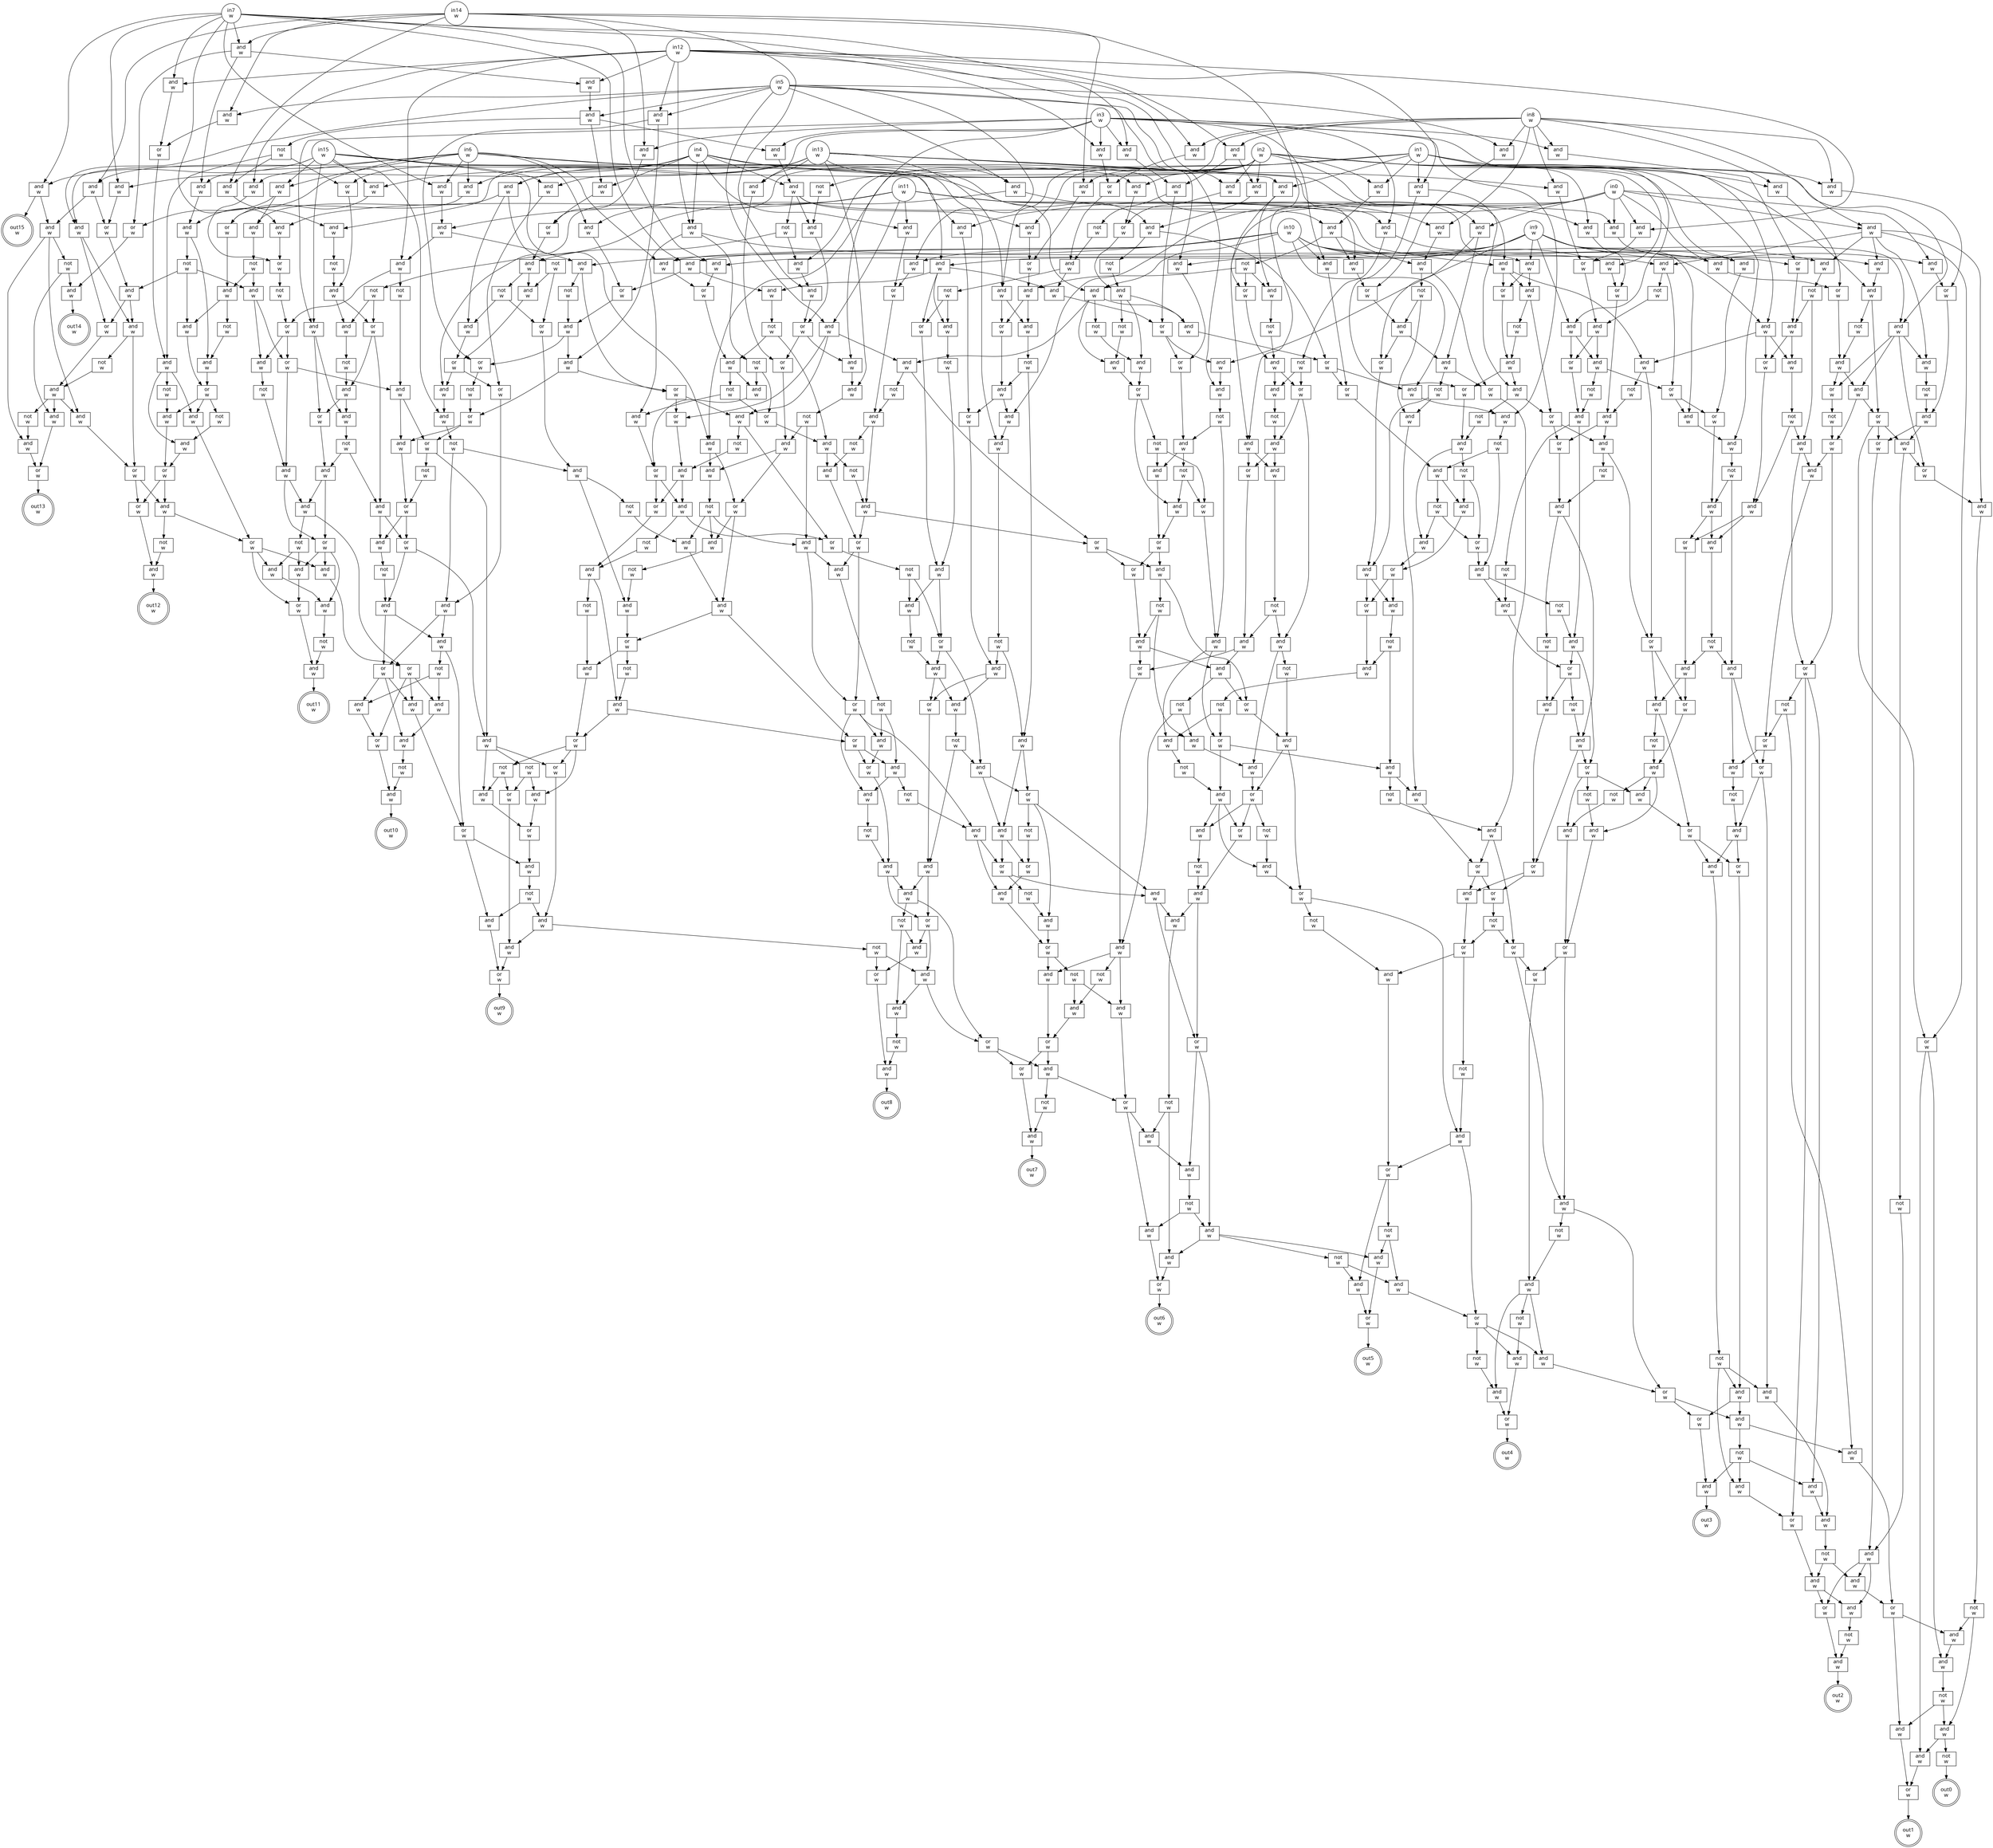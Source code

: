 digraph circuit{
	node [style = filled, fillcolor = white,shape=rect, fontname=geneva]
	g0 [label="in0\nw",shape=circle,fillcolor=white]
	g1 [label="in1\nw",shape=circle,fillcolor=white]
	g2 [label="in2\nw",shape=circle,fillcolor=white]
	g3 [label="in3\nw",shape=circle,fillcolor=white]
	g4 [label="in4\nw",shape=circle,fillcolor=white]
	g5 [label="in5\nw",shape=circle,fillcolor=white]
	g6 [label="in6\nw",shape=circle,fillcolor=white]
	g7 [label="in7\nw",shape=circle,fillcolor=white]
	g8 [label="in8\nw",shape=circle,fillcolor=white]
	g9 [label="in9\nw",shape=circle,fillcolor=white]
	g10 [label="in10\nw",shape=circle,fillcolor=white]
	g11 [label="in11\nw",shape=circle,fillcolor=white]
	g12 [label="in12\nw",shape=circle,fillcolor=white]
	g13 [label="in13\nw",shape=circle,fillcolor=white]
	g14 [label="in14\nw",shape=circle,fillcolor=white]
	g15 [label="in15\nw",shape=circle,fillcolor=white]
	g16 [label="and\nw",fillcolor=white]
	g17 [label="and\nw",fillcolor=white]
	g18 [label="and\nw",fillcolor=white]
	g19 [label="and\nw",fillcolor=white]
	g20 [label="and\nw",fillcolor=white]
	g21 [label="and\nw",fillcolor=white]
	g22 [label="and\nw",fillcolor=white]
	g23 [label="and\nw",fillcolor=white]
	g24 [label="and\nw",fillcolor=white]
	g25 [label="and\nw",fillcolor=white]
	g26 [label="and\nw",fillcolor=white]
	g27 [label="and\nw",fillcolor=white]
	g28 [label="or\nw",fillcolor=white]
	g29 [label="and\nw",fillcolor=white]
	g30 [label="and\nw",fillcolor=white]
	g31 [label="not\nw",fillcolor=white]
	g32 [label="and\nw",fillcolor=white]
	g33 [label="or\nw",fillcolor=white]
	g34 [label="and\nw",fillcolor=white]
	g35 [label="not\nw",fillcolor=white]
	g36 [label="and\nw",fillcolor=white]
	g37 [label="and\nw",fillcolor=white]
	g38 [label="and\nw",fillcolor=white]
	g39 [label="or\nw",fillcolor=white]
	g40 [label="not\nw",fillcolor=white]
	g41 [label="and\nw",fillcolor=white]
	g42 [label="and\nw",fillcolor=white]
	g43 [label="and\nw",fillcolor=white]
	g44 [label="or\nw",fillcolor=white]
	g45 [label="not\nw",fillcolor=white]
	g46 [label="and\nw",fillcolor=white]
	g47 [label="not\nw",fillcolor=white]
	g48 [label="and\nw",fillcolor=white]
	g49 [label="or\nw",fillcolor=white]
	g50 [label="and\nw",fillcolor=white]
	g51 [label="and\nw",fillcolor=white]
	g52 [label="or\nw",fillcolor=white]
	g53 [label="and\nw",fillcolor=white]
	g54 [label="and\nw",fillcolor=white]
	g55 [label="not\nw",fillcolor=white]
	g56 [label="and\nw",fillcolor=white]
	g57 [label="not\nw",fillcolor=white]
	g58 [label="and\nw",fillcolor=white]
	g59 [label="and\nw",fillcolor=white]
	g60 [label="and\nw",fillcolor=white]
	g61 [label="not\nw",fillcolor=white]
	g62 [label="or\nw",fillcolor=white]
	g63 [label="and\nw",fillcolor=white]
	g64 [label="and\nw",fillcolor=white]
	g65 [label="and\nw",fillcolor=white]
	g66 [label="or\nw",fillcolor=white]
	g67 [label="not\nw",fillcolor=white]
	g68 [label="and\nw",fillcolor=white]
	g69 [label="or\nw",fillcolor=white]
	g70 [label="and\nw",fillcolor=white]
	g71 [label="or\nw",fillcolor=white]
	g72 [label="and\nw",fillcolor=white]
	g73 [label="not\nw",fillcolor=white]
	g74 [label="and\nw",fillcolor=white]
	g75 [label="not\nw",fillcolor=white]
	g76 [label="and\nw",fillcolor=white]
	g77 [label="and\nw",fillcolor=white]
	g78 [label="and\nw",fillcolor=white]
	g79 [label="not\nw",fillcolor=white]
	g80 [label="and\nw",fillcolor=white]
	g81 [label="and\nw",fillcolor=white]
	g82 [label="or\nw",fillcolor=white]
	g83 [label="or\nw",fillcolor=white]
	g84 [label="not\nw",fillcolor=white]
	g85 [label="or\nw",fillcolor=white]
	g86 [label="and\nw",fillcolor=white]
	g87 [label="or\nw",fillcolor=white]
	g88 [label="and\nw",fillcolor=white]
	g89 [label="not\nw",fillcolor=white]
	g90 [label="and\nw",fillcolor=white]
	g91 [label="and\nw",fillcolor=white]
	g92 [label="and\nw",fillcolor=white]
	g93 [label="and\nw",fillcolor=white]
	g94 [label="and\nw",fillcolor=white]
	g95 [label="or\nw",fillcolor=white]
	g96 [label="and\nw",fillcolor=white]
	g97 [label="and\nw",fillcolor=white]
	g98 [label="not\nw",fillcolor=white]
	g99 [label="and\nw",fillcolor=white]
	g100 [label="and\nw",fillcolor=white]
	g101 [label="not\nw",fillcolor=white]
	g102 [label="and\nw",fillcolor=white]
	g103 [label="or\nw",fillcolor=white]
	g104 [label="and\nw",fillcolor=white]
	g105 [label="and\nw",fillcolor=white]
	g106 [label="not\nw",fillcolor=white]
	g107 [label="and\nw",fillcolor=white]
	g108 [label="or\nw",fillcolor=white]
	g109 [label="or\nw",fillcolor=white]
	g110 [label="and\nw",fillcolor=white]
	g111 [label="or\nw",fillcolor=white]
	g112 [label="not\nw",fillcolor=white]
	g113 [label="and\nw",fillcolor=white]
	g114 [label="and\nw",fillcolor=white]
	g115 [label="or\nw",fillcolor=white]
	g116 [label="and\nw",fillcolor=white]
	g117 [label="or\nw",fillcolor=white]
	g118 [label="not\nw",fillcolor=white]
	g119 [label="and\nw",fillcolor=white]
	g120 [label="or\nw",fillcolor=white]
	g121 [label="and\nw",fillcolor=white]
	g122 [label="not\nw",fillcolor=white]
	g123 [label="and\nw",fillcolor=white]
	g124 [label="not\nw",fillcolor=white]
	g125 [label="and\nw",fillcolor=white]
	g126 [label="not\nw",fillcolor=white]
	g127 [label="or\nw",fillcolor=white]
	g128 [label="and\nw",fillcolor=white]
	g129 [label="or\nw",fillcolor=white]
	g130 [label="and\nw",fillcolor=white]
	g131 [label="not\nw",fillcolor=white]
	g132 [label="and\nw",fillcolor=white]
	g133 [label="and\nw",fillcolor=white]
	g134 [label="and\nw",fillcolor=white]
	g135 [label="and\nw",fillcolor=white]
	g136 [label="not\nw",fillcolor=white]
	g137 [label="and\nw",fillcolor=white]
	g138 [label="or\nw",fillcolor=white]
	g139 [label="and\nw",fillcolor=white]
	g140 [label="or\nw",fillcolor=white]
	g141 [label="not\nw",fillcolor=white]
	g142 [label="not\nw",fillcolor=white]
	g143 [label="or\nw",fillcolor=white]
	g144 [label="and\nw",fillcolor=white]
	g145 [label="not\nw",fillcolor=white]
	g146 [label="or\nw",fillcolor=white]
	g147 [label="and\nw",fillcolor=white]
	g148 [label="not\nw",fillcolor=white]
	g149 [label="and\nw",fillcolor=white]
	g150 [label="or\nw",fillcolor=white]
	g151 [label="and\nw",fillcolor=white]
	g152 [label="and\nw",fillcolor=white]
	g153 [label="not\nw",fillcolor=white]
	g154 [label="and\nw",fillcolor=white]
	g155 [label="and\nw",fillcolor=white]
	g156 [label="or\nw",fillcolor=white]
	g157 [label="not\nw",fillcolor=white]
	g158 [label="and\nw",fillcolor=white]
	g159 [label="or\nw",fillcolor=white]
	g160 [label="not\nw",fillcolor=white]
	g161 [label="and\nw",fillcolor=white]
	g162 [label="and\nw",fillcolor=white]
	g163 [label="and\nw",fillcolor=white]
	g164 [label="or\nw",fillcolor=white]
	g165 [label="and\nw",fillcolor=white]
	g166 [label="not\nw",fillcolor=white]
	g167 [label="and\nw",fillcolor=white]
	g168 [label="or\nw",fillcolor=white]
	g169 [label="and\nw",fillcolor=white]
	g170 [label="and\nw",fillcolor=white]
	g171 [label="or\nw",fillcolor=white]
	g172 [label="not\nw",fillcolor=white]
	g173 [label="and\nw",fillcolor=white]
	g174 [label="or\nw",fillcolor=white]
	g175 [label="and\nw",fillcolor=white]
	g176 [label="and\nw",fillcolor=white]
	g177 [label="not\nw",fillcolor=white]
	g178 [label="and\nw",fillcolor=white]
	g179 [label="and\nw",fillcolor=white]
	g180 [label="or\nw",fillcolor=white]
	g181 [label="and\nw",fillcolor=white]
	g182 [label="not\nw",fillcolor=white]
	g183 [label="and\nw",fillcolor=white]
	g184 [label="not\nw",fillcolor=white]
	g185 [label="and\nw",fillcolor=white]
	g186 [label="and\nw",fillcolor=white]
	g187 [label="or\nw",fillcolor=white]
	g188 [label="and\nw",fillcolor=white]
	g189 [label="and\nw",fillcolor=white]
	g190 [label="not\nw",fillcolor=white]
	g191 [label="and\nw",fillcolor=white]
	g192 [label="and\nw",fillcolor=white]
	g193 [label="not\nw",fillcolor=white]
	g194 [label="and\nw",fillcolor=white]
	g195 [label="or\nw",fillcolor=white]
	g196 [label="or\nw",fillcolor=white]
	g197 [label="and\nw",fillcolor=white]
	g198 [label="and\nw",fillcolor=white]
	g199 [label="or\nw",fillcolor=white]
	g200 [label="and\nw",fillcolor=white]
	g201 [label="and\nw",fillcolor=white]
	g202 [label="not\nw",fillcolor=white]
	g203 [label="and\nw",fillcolor=white]
	g204 [label="and\nw",fillcolor=white]
	g205 [label="or\nw",fillcolor=white]
	g206 [label="and\nw",fillcolor=white]
	g207 [label="and\nw",fillcolor=white]
	g208 [label="not\nw",fillcolor=white]
	g209 [label="or\nw",fillcolor=white]
	g210 [label="and\nw",fillcolor=white]
	g211 [label="not\nw",fillcolor=white]
	g212 [label="not\nw",fillcolor=white]
	g213 [label="or\nw",fillcolor=white]
	g214 [label="and\nw",fillcolor=white]
	g215 [label="not\nw",fillcolor=white]
	g216 [label="and\nw",fillcolor=white]
	g217 [label="or\nw",fillcolor=white]
	g218 [label="and\nw",fillcolor=white]
	g219 [label="not\nw",fillcolor=white]
	g220 [label="and\nw",fillcolor=white]
	g221 [label="and\nw",fillcolor=white]
	g222 [label="not\nw",fillcolor=white]
	g223 [label="and\nw",fillcolor=white]
	g224 [label="and\nw",fillcolor=white]
	g225 [label="and\nw",fillcolor=white]
	g226 [label="and\nw",fillcolor=white]
	g227 [label="and\nw",fillcolor=white]
	g228 [label="not\nw",fillcolor=white]
	g229 [label="and\nw",fillcolor=white]
	g230 [label="not\nw",fillcolor=white]
	g231 [label="and\nw",fillcolor=white]
	g232 [label="or\nw",fillcolor=white]
	g233 [label="and\nw",fillcolor=white]
	g234 [label="or\nw",fillcolor=white]
	g235 [label="and\nw",fillcolor=white]
	g236 [label="and\nw",fillcolor=white]
	g237 [label="or\nw",fillcolor=white]
	g238 [label="not\nw",fillcolor=white]
	g239 [label="and\nw",fillcolor=white]
	g240 [label="or\nw",fillcolor=white]
	g241 [label="and\nw",fillcolor=white]
	g242 [label="and\nw",fillcolor=white]
	g243 [label="not\nw",fillcolor=white]
	g244 [label="and\nw",fillcolor=white]
	g245 [label="and\nw",fillcolor=white]
	g246 [label="and\nw",fillcolor=white]
	g247 [label="and\nw",fillcolor=white]
	g248 [label="and\nw",fillcolor=white]
	g249 [label="and\nw",fillcolor=white]
	g250 [label="or\nw",fillcolor=white]
	g251 [label="and\nw",fillcolor=white]
	g252 [label="and\nw",fillcolor=white]
	g253 [label="not\nw",fillcolor=white]
	g254 [label="and\nw",fillcolor=white]
	g255 [label="and\nw",fillcolor=white]
	g256 [label="and\nw",fillcolor=white]
	g257 [label="or\nw",fillcolor=white]
	g258 [label="and\nw",fillcolor=white]
	g259 [label="and\nw",fillcolor=white]
	g260 [label="not\nw",fillcolor=white]
	g261 [label="or\nw",fillcolor=white]
	g262 [label="and\nw",fillcolor=white]
	g263 [label="not\nw",fillcolor=white]
	g264 [label="not\nw",fillcolor=white]
	g265 [label="and\nw",fillcolor=white]
	g266 [label="or\nw",fillcolor=white]
	g267 [label="and\nw",fillcolor=white]
	g268 [label="not\nw",fillcolor=white]
	g269 [label="and\nw",fillcolor=white]
	g270 [label="or\nw",fillcolor=white]
	g271 [label="or\nw",fillcolor=white]
	g272 [label="and\nw",fillcolor=white]
	g273 [label="not\nw",fillcolor=white]
	g274 [label="and\nw",fillcolor=white]
	g275 [label="or\nw",fillcolor=white]
	g276 [label="and\nw",fillcolor=white]
	g277 [label="and\nw",fillcolor=white]
	g278 [label="and\nw",fillcolor=white]
	g279 [label="not\nw",fillcolor=white]
	g280 [label="or\nw",fillcolor=white]
	g281 [label="and\nw",fillcolor=white]
	g282 [label="and\nw",fillcolor=white]
	g283 [label="and\nw",fillcolor=white]
	g284 [label="and\nw",fillcolor=white]
	g285 [label="not\nw",fillcolor=white]
	g286 [label="and\nw",fillcolor=white]
	g287 [label="or\nw",fillcolor=white]
	g288 [label="and\nw",fillcolor=white]
	g289 [label="and\nw",fillcolor=white]
	g290 [label="not\nw",fillcolor=white]
	g291 [label="or\nw",fillcolor=white]
	g292 [label="and\nw",fillcolor=white]
	g293 [label="and\nw",fillcolor=white]
	g294 [label="and\nw",fillcolor=white]
	g295 [label="not\nw",fillcolor=white]
	g296 [label="and\nw",fillcolor=white]
	g297 [label="and\nw",fillcolor=white]
	g298 [label="or\nw",fillcolor=white]
	g299 [label="and\nw",fillcolor=white]
	g300 [label="not\nw",fillcolor=white]
	g301 [label="and\nw",fillcolor=white]
	g302 [label="or\nw",fillcolor=white]
	g303 [label="and\nw",fillcolor=white]
	g304 [label="and\nw",fillcolor=white]
	g305 [label="not\nw",fillcolor=white]
	g306 [label="and\nw",fillcolor=white]
	g307 [label="or\nw",fillcolor=white]
	g308 [label="and\nw",fillcolor=white]
	g309 [label="not\nw",fillcolor=white]
	g310 [label="and\nw",fillcolor=white]
	g311 [label="or\nw",fillcolor=white]
	g312 [label="and\nw",fillcolor=white]
	g313 [label="or\nw",fillcolor=white]
	g314 [label="not\nw",fillcolor=white]
	g315 [label="and\nw",fillcolor=white]
	g316 [label="or\nw",fillcolor=white]
	g317 [label="and\nw",fillcolor=white]
	g318 [label="not\nw",fillcolor=white]
	g319 [label="and\nw",fillcolor=white]
	g320 [label="not\nw",fillcolor=white]
	g321 [label="and\nw",fillcolor=white]
	g322 [label="or\nw",fillcolor=white]
	g323 [label="and\nw",fillcolor=white]
	g324 [label="or\nw",fillcolor=white]
	g325 [label="or\nw",fillcolor=white]
	g326 [label="and\nw",fillcolor=white]
	g327 [label="and\nw",fillcolor=white]
	g328 [label="not\nw",fillcolor=white]
	g329 [label="not\nw",fillcolor=white]
	g330 [label="and\nw",fillcolor=white]
	g331 [label="or\nw",fillcolor=white]
	g332 [label="and\nw",fillcolor=white]
	g333 [label="and\nw",fillcolor=white]
	g334 [label="or\nw",fillcolor=white]
	g335 [label="and\nw",fillcolor=white]
	g336 [label="and\nw",fillcolor=white]
	g337 [label="and\nw",fillcolor=white]
	g338 [label="or\nw",fillcolor=white]
	g339 [label="and\nw",fillcolor=white]
	g340 [label="not\nw",fillcolor=white]
	g341 [label="and\nw",fillcolor=white]
	g342 [label="not\nw",fillcolor=white]
	g343 [label="and\nw",fillcolor=white]
	g344 [label="and\nw",fillcolor=white]
	g345 [label="not\nw",fillcolor=white]
	g346 [label="or\nw",fillcolor=white]
	g347 [label="and\nw",fillcolor=white]
	g348 [label="and\nw",fillcolor=white]
	g349 [label="or\nw",fillcolor=white]
	g350 [label="and\nw",fillcolor=white]
	g351 [label="not\nw",fillcolor=white]
	g352 [label="and\nw",fillcolor=white]
	g353 [label="or\nw",fillcolor=white]
	g354 [label="and\nw",fillcolor=white]
	g355 [label="not\nw",fillcolor=white]
	g356 [label="and\nw",fillcolor=white]
	g357 [label="and\nw",fillcolor=white]
	g358 [label="and\nw",fillcolor=white]
	g359 [label="or\nw",fillcolor=white]
	g360 [label="not\nw",fillcolor=white]
	g361 [label="or\nw",fillcolor=white]
	g362 [label="and\nw",fillcolor=white]
	g363 [label="and\nw",fillcolor=white]
	g364 [label="not\nw",fillcolor=white]
	g365 [label="and\nw",fillcolor=white]
	g366 [label="or\nw",fillcolor=white]
	g367 [label="or\nw",fillcolor=white]
	g368 [label="and\nw",fillcolor=white]
	g369 [label="not\nw",fillcolor=white]
	g370 [label="and\nw",fillcolor=white]
	g371 [label="or\nw",fillcolor=white]
	g372 [label="and\nw",fillcolor=white]
	g373 [label="and\nw",fillcolor=white]
	g374 [label="not\nw",fillcolor=white]
	g375 [label="and\nw",fillcolor=white]
	g376 [label="and\nw",fillcolor=white]
	g377 [label="or\nw",fillcolor=white]
	g378 [label="not\nw",fillcolor=white]
	g379 [label="or\nw",fillcolor=white]
	g380 [label="and\nw",fillcolor=white]
	g381 [label="not\nw",fillcolor=white]
	g382 [label="and\nw",fillcolor=white]
	g383 [label="and\nw",fillcolor=white]
	g384 [label="and\nw",fillcolor=white]
	g385 [label="and\nw",fillcolor=white]
	g386 [label="not\nw",fillcolor=white]
	g387 [label="and\nw",fillcolor=white]
	g388 [label="and\nw",fillcolor=white]
	g389 [label="or\nw",fillcolor=white]
	g390 [label="and\nw",fillcolor=white]
	g391 [label="and\nw",fillcolor=white]
	g392 [label="not\nw",fillcolor=white]
	g393 [label="and\nw",fillcolor=white]
	g394 [label="or\nw",fillcolor=white]
	g395 [label="not\nw",fillcolor=white]
	g396 [label="and\nw",fillcolor=white]
	g397 [label="or\nw",fillcolor=white]
	g398 [label="and\nw",fillcolor=white]
	g399 [label="or\nw",fillcolor=white]
	g400 [label="and\nw",fillcolor=white]
	g401 [label="not\nw",fillcolor=white]
	g402 [label="and\nw",fillcolor=white]
	g403 [label="or\nw",fillcolor=white]
	g404 [label="not\nw",fillcolor=white]
	g405 [label="or\nw",fillcolor=white]
	g406 [label="and\nw",fillcolor=white]
	g407 [label="and\nw",fillcolor=white]
	g408 [label="not\nw",fillcolor=white]
	g409 [label="or\nw",fillcolor=white]
	g410 [label="and\nw",fillcolor=white]
	g411 [label="and\nw",fillcolor=white]
	g412 [label="not\nw",fillcolor=white]
	g413 [label="or\nw",fillcolor=white]
	g414 [label="and\nw",fillcolor=white]
	g415 [label="or\nw",fillcolor=white]
	g416 [label="and\nw",fillcolor=white]
	g417 [label="and\nw",fillcolor=white]
	g418 [label="and\nw",fillcolor=white]
	g419 [label="not\nw",fillcolor=white]
	g420 [label="and\nw",fillcolor=white]
	g421 [label="not\nw",fillcolor=white]
	g422 [label="or\nw",fillcolor=white]
	g423 [label="and\nw",fillcolor=white]
	g424 [label="and\nw",fillcolor=white]
	g425 [label="or\nw",fillcolor=white]
	g426 [label="and\nw",fillcolor=white]
	g427 [label="not\nw",fillcolor=white]
	g428 [label="and\nw",fillcolor=white]
	g429 [label="and\nw",fillcolor=white]
	g430 [label="or\nw",fillcolor=white]
	g431 [label="not\nw",fillcolor=white]
	g432 [label="or\nw",fillcolor=white]
	g433 [label="and\nw",fillcolor=white]
	g434 [label="and\nw",fillcolor=white]
	g435 [label="and\nw",fillcolor=white]
	g436 [label="not\nw",fillcolor=white]
	g437 [label="and\nw",fillcolor=white]
	g438 [label="or\nw",fillcolor=white]
	g439 [label="and\nw",fillcolor=white]
	g440 [label="or\nw",fillcolor=white]
	g441 [label="not\nw",fillcolor=white]
	g442 [label="or\nw",fillcolor=white]
	g443 [label="and\nw",fillcolor=white]
	g444 [label="and\nw",fillcolor=white]
	g445 [label="and\nw",fillcolor=white]
	g446 [label="or\nw",fillcolor=white]
	g447 [label="not\nw",fillcolor=white]
	g448 [label="and\nw",fillcolor=white]
	g449 [label="or\nw",fillcolor=white]
	g450 [label="and\nw",fillcolor=white]
	g451 [label="and\nw",fillcolor=white]
	g452 [label="not\nw",fillcolor=white]
	g453 [label="or\nw",fillcolor=white]
	g454 [label="and\nw",fillcolor=white]
	g455 [label="not\nw",fillcolor=white]
	g456 [label="or\nw",fillcolor=white]
	g457 [label="and\nw",fillcolor=white]
	g458 [label="and\nw",fillcolor=white]
	g459 [label="not\nw",fillcolor=white]
	g460 [label="and\nw",fillcolor=white]
	g461 [label="or\nw",fillcolor=white]
	g462 [label="and\nw",fillcolor=white]
	g463 [label="not\nw",fillcolor=white]
	g464 [label="and\nw",fillcolor=white]
	g465 [label="or\nw",fillcolor=white]
	g466 [label="and\nw",fillcolor=white]
	g467 [label="not\nw",fillcolor=white]
	g468 [label="and\nw",fillcolor=white]
	g469 [label="and\nw",fillcolor=white]
	g470 [label="not\nw",fillcolor=white]
	g471 [label="and\nw",fillcolor=white]
	g472 [label="or\nw",fillcolor=white]
	g473 [label="and\nw",fillcolor=white]
	g474 [label="not\nw",fillcolor=white]
	g475 [label="and\nw",fillcolor=white]
	g476 [label="and\nw",fillcolor=white]
	g477 [label="and\nw",fillcolor=white]
	g478 [label="or\nw",fillcolor=white]
	g479 [label="not\nw",fillcolor=white]
	g480 [label="and\nw",fillcolor=white]
	g481 [label="or\nw",fillcolor=white]
	g482 [label="not\nw",fillcolor=white]
	g483 [label="and\nw",fillcolor=white]
	g484 [label="or\nw",fillcolor=white]
	g485 [label="and\nw",fillcolor=white]
	g486 [label="and\nw",fillcolor=white]
	g487 [label="not\nw",fillcolor=white]
	g488 [label="and\nw",fillcolor=white]
	g489 [label="and\nw",fillcolor=white]
	g490 [label="or\nw",fillcolor=white]
	g491 [label="and\nw",fillcolor=white]
	g492 [label="and\nw",fillcolor=white]
	g493 [label="not\nw",fillcolor=white]
	g494 [label="or\nw",fillcolor=white]
	g495 [label="and\nw",fillcolor=white]
	g496 [label="not\nw",fillcolor=white]
	g497 [label="or\nw",fillcolor=white]
	g498 [label="and\nw",fillcolor=white]
	g499 [label="and\nw",fillcolor=white]
	g500 [label="not\nw",fillcolor=white]
	g501 [label="and\nw",fillcolor=white]
	g502 [label="or\nw",fillcolor=white]
	g503 [label="and\nw",fillcolor=white]
	g504 [label="not\nw",fillcolor=white]
	g505 [label="and\nw",fillcolor=white]
	g506 [label="or\nw",fillcolor=white]
	g507 [label="or\nw",fillcolor=white]
	g508 [label="not\nw",fillcolor=white]
	g509 [label="or\nw",fillcolor=white]
	g510 [label="and\nw",fillcolor=white]
	g511 [label="or\nw",fillcolor=white]
	g512 [label="and\nw",fillcolor=white]
	g513 [label="not\nw",fillcolor=white]
	g514 [label="and\nw",fillcolor=white]
	g515 [label="or\nw",fillcolor=white]
	g516 [label="and\nw",fillcolor=white]
	g517 [label="not\nw",fillcolor=white]
	g518 [label="and\nw",fillcolor=white]
	g519 [label="or\nw",fillcolor=white]
	g520 [label="and\nw",fillcolor=white]
	g521 [label="or\nw",fillcolor=white]
	g522 [label="not\nw",fillcolor=white]
	g523 [label="or\nw",fillcolor=white]
	g524 [label="not\nw",fillcolor=white]
	g525 [label="and\nw",fillcolor=white]
	g526 [label="not\nw",fillcolor=white]
	g527 [label="and\nw",fillcolor=white]
	g528 [label="and\nw",fillcolor=white]
	g529 [label="not\nw",fillcolor=white]
	g530 [label="and\nw",fillcolor=white]
	g531 [label="not\nw",fillcolor=white]
	g532 [label="and\nw",fillcolor=white]
	g533 [label="or\nw",fillcolor=white]
	g534 [label="and\nw",fillcolor=white]
	g535 [label="and\nw",fillcolor=white]
	g536 [label="not\nw",fillcolor=white]
	g537 [label="and\nw",fillcolor=white]
	g538 [label="or\nw",fillcolor=white]
	g539 [label="and\nw",fillcolor=white]
	g540 [label="and\nw",fillcolor=white]
	g541 [label="not\nw",fillcolor=white]
	g542 [label="and\nw",fillcolor=white]
	g543 [label="or\nw",fillcolor=white]
	g544 [label="and\nw",fillcolor=white]
	g545 [label="and\nw",fillcolor=white]
	g546 [label="not\nw",fillcolor=white]
	g547 [label="or\nw",fillcolor=white]
	g548 [label="and\nw",fillcolor=white]
	g549 [label="and\nw",fillcolor=white]
	g550 [label="and\nw",fillcolor=white]
	g551 [label="or\nw",fillcolor=white]
	g552 [label="not\nw",fillcolor=white]
	g553 [label="and\nw",fillcolor=white]
	g554 [label="or\nw",fillcolor=white]
	g555 [label="or\nw",fillcolor=white]
	g556 [label="and\nw",fillcolor=white]
	g557 [label="not\nw",fillcolor=white]
	g558 [label="and\nw",fillcolor=white]
	g559 [label="and\nw",fillcolor=white]
	g560 [label="and\nw",fillcolor=white]
	g561 [label="or\nw",fillcolor=white]
	g562 [label="not\nw",fillcolor=white]
	g563 [label="and\nw",fillcolor=white]
	g564 [label="or\nw",fillcolor=white]
	g565 [label="and\nw",fillcolor=white]
	g566 [label="or\nw",fillcolor=white]
	g567 [label="and\nw",fillcolor=white]
	g568 [label="or\nw",fillcolor=white]
	g569 [label="not\nw",fillcolor=white]
	g570 [label="and\nw",fillcolor=white]
	g571 [label="or\nw",fillcolor=white]
	g572 [label="or\nw",fillcolor=white]
	g573 [label="not\nw",fillcolor=white]
	g574 [label="and\nw",fillcolor=white]
	g575 [label="or\nw",fillcolor=white]
	g576 [label="or\nw",fillcolor=white]
	g577 [label="and\nw",fillcolor=white]
	g578 [label="not\nw",fillcolor=white]
	g579 [label="and\nw",fillcolor=white]
	g580 [label="and\nw",fillcolor=white]
	g581 [label="not\nw",fillcolor=white]
	g582 [label="and\nw",fillcolor=white]
	g583 [label="or\nw",fillcolor=white]
	g584 [label="and\nw",fillcolor=white]
	g585 [label="or\nw",fillcolor=white]
	g586 [label="and\nw",fillcolor=white]
	g587 [label="and\nw",fillcolor=white]
	g588 [label="not\nw",fillcolor=white]
	g589 [label="and\nw",fillcolor=white]
	g590 [label="and\nw",fillcolor=white]
	g591 [label="and\nw",fillcolor=white]
	g592 [label="not\nw",fillcolor=white]
	g593 [label="and\nw",fillcolor=white]
	g594 [label="or\nw",fillcolor=white]
	g595 [label="and\nw",fillcolor=white]
	g596 [label="or\nw",fillcolor=white]
	g597 [label="or\nw",fillcolor=white]
	g598 [label="and\nw",fillcolor=white]
	g599 [label="or\nw",fillcolor=white]
	g600 [label="and\nw",fillcolor=white]
	g601 [label="and\nw",fillcolor=white]
	g602 [label="or\nw",fillcolor=white]
	g603 [label="and\nw",fillcolor=white]
	g604 [label="not\nw",fillcolor=white]
	g605 [label="not\nw",fillcolor=white]
	g606 [label="or\nw",fillcolor=white]
	g607 [label="and\nw",fillcolor=white]
	g608 [label="or\nw",fillcolor=white]
	g609 [label="and\nw",fillcolor=white]
	g610 [label="not\nw",fillcolor=white]
	g611 [label="and\nw",fillcolor=white]
	g612 [label="and\nw",fillcolor=white]
	g613 [label="or\nw",fillcolor=white]
	g614 [label="and\nw",fillcolor=white]
	g615 [label="and\nw",fillcolor=white]
	g616 [label="not\nw",fillcolor=white]
	g617 [label="and\nw",fillcolor=white]
	g618 [label="and\nw",fillcolor=white]
	g619 [label="not\nw",fillcolor=white]
	g620 [label="and\nw",fillcolor=white]
	g621 [label="or\nw",fillcolor=white]
	g622 [label="out0\nw",shape=doublecircle,fillcolor=white]
	g623 [label="out1\nw",shape=doublecircle,fillcolor=white]
	g624 [label="out2\nw",shape=doublecircle,fillcolor=white]
	g625 [label="out3\nw",shape=doublecircle,fillcolor=white]
	g626 [label="out4\nw",shape=doublecircle,fillcolor=white]
	g627 [label="out5\nw",shape=doublecircle,fillcolor=white]
	g628 [label="out6\nw",shape=doublecircle,fillcolor=white]
	g629 [label="out7\nw",shape=doublecircle,fillcolor=white]
	g630 [label="out8\nw",shape=doublecircle,fillcolor=white]
	g631 [label="out9\nw",shape=doublecircle,fillcolor=white]
	g632 [label="out10\nw",shape=doublecircle,fillcolor=white]
	g633 [label="out11\nw",shape=doublecircle,fillcolor=white]
	g634 [label="out12\nw",shape=doublecircle,fillcolor=white]
	g635 [label="out13\nw",shape=doublecircle,fillcolor=white]
	g636 [label="out14\nw",shape=doublecircle,fillcolor=white]
	g637 [label="out15\nw",shape=doublecircle,fillcolor=white]
	edge [fontname=Geneva,fontcolor=forestgreen]
	g0->g384
	g0->g388
	g0->g417
	g0->g444
	g0->g483
	g0->g485
	g0->g532
	g0->g565
	g0->g598
	g1->g293
	g1->g333
	g1->g335
	g1->g348
	g1->g357
	g1->g370
	g1->g372
	g1->g382
	g1->g383
	g2->g226
	g2->g231
	g2->g245
	g2->g247
	g2->g248
	g2->g249
	g2->g251
	g2->g277
	g2->g282
	g2->g283
	g2->g284
	g2->g285
	g2->g335
	g2->g492
	g2->g528
	g3->g163
	g3->g186
	g3->g188
	g3->g197
	g3->g198
	g3->g200
	g3->g221
	g3->g223
	g3->g224
	g3->g225
	g3->g259
	g3->g288
	g4->g94
	g4->g96
	g4->g125
	g4->g127
	g4->g133
	g4->g134
	g4->g149
	g4->g151
	g4->g161
	g4->g162
	g4->g189
	g5->g59
	g5->g70
	g5->g72
	g5->g77
	g5->g80
	g5->g86
	g5->g91
	g5->g92
	g5->g93
	g5->g207
	g6->g27
	g6->g29
	g6->g34
	g6->g37
	g6->g38
	g6->g41
	g6->g48
	g6->g51
	g6->g53
	g6->g58
	g6->g252
	g7->g17
	g7->g18
	g7->g21
	g7->g22
	g7->g23
	g7->g24
	g7->g25
	g7->g26
	g7->g41
	g7->g200
	g8->g16
	g8->g26
	g8->g58
	g8->g78
	g8->g93
	g8->g162
	g8->g225
	g8->g284
	g8->g383
	g8->g485
	g9->g25
	g9->g53
	g9->g92
	g9->g161
	g9->g206
	g9->g224
	g9->g283
	g9->g382
	g9->g491
	g9->g598
	g10->g24
	g10->g46
	g10->g51
	g10->g91
	g10->g151
	g10->g223
	g10->g258
	g10->g282
	g10->g372
	g10->g527
	g10->g565
	g11->g23
	g11->g42
	g11->g48
	g11->g86
	g11->g149
	g11->g221
	g11->g277
	g11->g370
	g11->g532
	g12->g16
	g12->g20
	g12->g22
	g12->g38
	g12->g43
	g12->g80
	g12->g134
	g12->g198
	g12->g249
	g12->g357
	g12->g483
	g13->g19
	g13->g21
	g13->g37
	g13->g77
	g13->g96
	g13->g197
	g13->g247
	g13->g289
	g13->g337
	g13->g348
	g13->g444
	g14->g18
	g14->g29
	g14->g70
	g14->g76
	g14->g186
	g14->g246
	g14->g333
	g14->g417
	g15->g17
	g15->g27
	g15->g59
	g15->g94
	g15->g163
	g15->g227
	g15->g231
	g15->g293
	g15->g385
	g15->g388
	g16->g201
	g16->g251
	g17->g30
	g17->g637
	g18->g19
	g18->g20
	g18->g28
	g19->g34
	g20->g72
	g21->g33
	g22->g71
	g23->g39
	g24->g49
	g24->g54
	g25->g52
	g26->g199
	g27->g28
	g27->g97
	g28->g32
	g29->g30
	g29->g33
	g30->g31
	g30->g65
	g30->g68
	g31->g32
	g31->g64
	g32->g636
	g33->g36
	g34->g35
	g34->g102
	g35->g36
	g35->g100
	g35->g114
	g36->g60
	g36->g62
	g37->g95
	g38->g39
	g39->g40
	g40->g44
	g41->g42
	g42->g43
	g42->g46
	g43->g44
	g43->g45
	g44->g115
	g44->g121
	g45->g116
	g46->g47
	g46->g82
	g47->g50
	g48->g49
	g49->g50
	g50->g81
	g50->g83
	g51->g52
	g52->g56
	g53->g54
	g53->g204
	g53->g213
	g53->g214
	g54->g55
	g55->g56
	g55->g147
	g56->g57
	g56->g137
	g57->g135
	g57->g146
	g58->g250
	g59->g60
	g59->g62
	g60->g61
	g60->g66
	g61->g63
	g62->g63
	g63->g64
	g63->g65
	g63->g67
	g64->g69
	g65->g66
	g66->g109
	g66->g110
	g67->g68
	g68->g69
	g69->g635
	g70->g71
	g71->g74
	g72->g73
	g72->g133
	g72->g188
	g73->g74
	g73->g76
	g73->g127
	g74->g75
	g74->g105
	g74->g107
	g75->g104
	g76->g125
	g77->g78
	g77->g79
	g78->g339
	g79->g129
	g79->g130
	g80->g81
	g80->g83
	g81->g82
	g81->g85
	g82->g87
	g82->g88
	g83->g84
	g84->g85
	g85->g117
	g85->g119
	g86->g87
	g86->g88
	g86->g152
	g87->g90
	g88->g89
	g88->g140
	g89->g90
	g90->g139
	g90->g143
	g91->g150
	g92->g209
	g93->g338
	g94->g95
	g95->g99
	g96->g97
	g96->g124
	g96->g194
	g97->g98
	g98->g99
	g98->g114
	g99->g100
	g99->g101
	g100->g103
	g101->g102
	g102->g103
	g103->g104
	g103->g105
	g103->g106
	g104->g108
	g105->g111
	g106->g107
	g107->g108
	g108->g109
	g108->g110
	g109->g113
	g110->g111
	g110->g112
	g111->g169
	g111->g174
	g111->g175
	g112->g113
	g113->g634
	g114->g115
	g114->g121
	g115->g116
	g115->g123
	g116->g117
	g116->g119
	g117->g118
	g117->g181
	g118->g120
	g119->g120
	g120->g180
	g120->g183
	g121->g122
	g122->g123
	g123->g168
	g123->g170
	g124->g192
	g124->g196
	g125->g126
	g126->g128
	g127->g128
	g128->g129
	g128->g130
	g129->g132
	g129->g179
	g130->g131
	g131->g132
	g132->g164
	g132->g165
	g133->g187
	g134->g135
	g134->g136
	g134->g486
	g135->g138
	g136->g137
	g136->g146
	g137->g138
	g138->g139
	g138->g143
	g139->g140
	g139->g142
	g140->g141
	g141->g217
	g141->g218
	g142->g144
	g143->g144
	g144->g145
	g144->g310
	g145->g308
	g146->g147
	g147->g148
	g147->g158
	g148->g155
	g149->g150
	g150->g154
	g151->g152
	g151->g160
	g151->g256
	g151->g265
	g152->g153
	g152->g156
	g153->g154
	g154->g155
	g154->g157
	g155->g156
	g155->g159
	g156->g271
	g156->g272
	g157->g158
	g158->g159
	g159->g298
	g159->g299
	g160->g255
	g161->g278
	g161->g280
	g162->g484
	g163->g164
	g163->g165
	g164->g167
	g165->g166
	g166->g167
	g166->g179
	g167->g168
	g167->g170
	g168->g169
	g168->g173
	g168->g176
	g169->g171
	g170->g171
	g170->g172
	g171->g235
	g171->g240
	g171->g241
	g172->g173
	g172->g175
	g173->g174
	g174->g178
	g175->g176
	g176->g177
	g177->g178
	g178->g633
	g179->g180
	g179->g183
	g180->g181
	g180->g185
	g181->g182
	g181->g313
	g181->g315
	g182->g312
	g182->g322
	g183->g184
	g184->g185
	g185->g234
	g185->g236
	g186->g187
	g187->g191
	g188->g189
	g189->g190
	g189->g248
	g189->g286
	g189->g336
	g190->g191
	g190->g245
	g191->g192
	g191->g193
	g192->g195
	g193->g194
	g193->g196
	g194->g195
	g195->g226
	g195->g232
	g196->g229
	g197->g291
	g198->g199
	g199->g203
	g200->g201
	g201->g202
	g201->g205
	g202->g203
	g203->g204
	g203->g212
	g204->g205
	g205->g206
	g205->g209
	g206->g207
	g207->g208
	g208->g210
	g208->g276
	g209->g210
	g210->g211
	g210->g269
	g211->g267
	g211->g275
	g212->g213
	g212->g214
	g213->g216
	g214->g215
	g215->g216
	g216->g217
	g216->g218
	g217->g220
	g217->g393
	g218->g219
	g219->g220
	g220->g391
	g220->g405
	g221->g222
	g221->g525
	g222->g353
	g222->g354
	g223->g261
	g224->g489
	g224->g497
	g225->g533
	g226->g227
	g227->g228
	g228->g229
	g228->g233
	g229->g230
	g229->g306
	g230->g296
	g231->g232
	g232->g233
	g233->g234
	g233->g236
	g234->g235
	g234->g239
	g234->g242
	g235->g237
	g236->g237
	g236->g238
	g237->g317
	g237->g321
	g238->g239
	g238->g241
	g239->g240
	g240->g244
	g241->g242
	g242->g243
	g243->g244
	g244->g632
	g245->g246
	g246->g287
	g247->g344
	g247->g346
	g248->g334
	g249->g250
	g250->g254
	g251->g252
	g252->g253
	g252->g257
	g253->g254
	g254->g255
	g254->g256
	g254->g264
	g255->g266
	g256->g257
	g257->g258
	g257->g261
	g258->g259
	g259->g260
	g260->g262
	g260->g368
	g261->g262
	g262->g263
	g262->g365
	g263->g363
	g263->g367
	g264->g265
	g265->g266
	g266->g267
	g266->g268
	g267->g270
	g268->g269
	g268->g275
	g269->g270
	g270->g271
	g270->g272
	g271->g274
	g272->g273
	g272->g425
	g273->g274
	g273->g428
	g274->g424
	g274->g432
	g275->g276
	g276->g456
	g276->g462
	g277->g278
	g277->g280
	g277->g373
	g278->g279
	g278->g359
	g279->g281
	g280->g281
	g281->g358
	g281->g361
	g282->g371
	g283->g494
	g284->g566
	g285->g286
	g286->g287
	g287->g288
	g287->g291
	g288->g289
	g289->g290
	g290->g292
	g290->g297
	g291->g292
	g292->g294
	g292->g302
	g293->g294
	g293->g302
	g294->g295
	g295->g296
	g295->g297
	g295->g304
	g296->g303
	g297->g298
	g297->g299
	g298->g301
	g298->g327
	g298->g330
	g299->g300
	g300->g301
	g300->g326
	g301->g331
	g302->g303
	g302->g304
	g303->g307
	g303->g325
	g304->g305
	g305->g306
	g306->g307
	g307->g308
	g307->g309
	g308->g311
	g309->g310
	g310->g311
	g310->g325
	g311->g312
	g311->g313
	g311->g314
	g312->g316
	g313->g319
	g314->g315
	g314->g322
	g315->g316
	g316->g317
	g317->g318
	g318->g319
	g318->g321
	g319->g320
	g319->g323
	g320->g410
	g320->g415
	g321->g324
	g322->g323
	g323->g324
	g324->g631
	g325->g326
	g325->g331
	g326->g327
	g326->g329
	g327->g328
	g328->g332
	g329->g330
	g330->g398
	g330->g399
	g331->g332
	g332->g407
	g332->g409
	g333->g334
	g334->g343
	g335->g336
	g336->g337
	g336->g339
	g336->g342
	g337->g338
	g338->g341
	g339->g340
	g339->g446
	g340->g341
	g340->g448
	g341->g445
	g341->g449
	g342->g343
	g342->g349
	g342->g350
	g343->g344
	g343->g346
	g344->g345
	g345->g347
	g345->g387
	g346->g347
	g347->g384
	g347->g389
	g348->g349
	g348->g350
	g349->g352
	g350->g351
	g351->g352
	g352->g353
	g352->g354
	g353->g356
	g353->g420
	g354->g355
	g355->g356
	g356->g418
	g356->g422
	g357->g358
	g357->g361
	g358->g359
	g358->g360
	g359->g376
	g359->g379
	g360->g362
	g361->g362
	g362->g363
	g362->g364
	g363->g366
	g364->g365
	g364->g367
	g365->g366
	g366->g451
	g366->g453
	g367->g368
	g368->g369
	g368->g501
	g369->g499
	g370->g371
	g371->g375
	g372->g373
	g372->g535
	g372->g538
	g373->g374
	g373->g377
	g374->g375
	g375->g376
	g375->g379
	g376->g377
	g376->g378
	g377->g545
	g377->g547
	g378->g380
	g379->g380
	g380->g381
	g380->g505
	g381->g503
	g382->g530
	g382->g568
	g382->g570
	g382->g602
	g383->g599
	g384->g385
	g385->g386
	g386->g387
	g386->g390
	g387->g394
	g387->g396
	g388->g389
	g389->g390
	g390->g391
	g390->g405
	g391->g392
	g392->g393
	g392->g406
	g393->g394
	g393->g396
	g394->g395
	g394->g400
	g394->g402
	g395->g397
	g396->g397
	g396->g399
	g397->g398
	g398->g403
	g399->g400
	g399->g401
	g400->g469
	g400->g472
	g401->g402
	g402->g403
	g403->g404
	g403->g434
	g404->g435
	g404->g437
	g405->g406
	g406->g407
	g406->g409
	g407->g408
	g407->g413
	g408->g411
	g408->g414
	g409->g410
	g409->g414
	g410->g411
	g410->g413
	g411->g412
	g412->g416
	g413->g439
	g413->g442
	g414->g415
	g415->g416
	g416->g630
	g417->g418
	g417->g422
	g418->g419
	g419->g420
	g419->g423
	g420->g421
	g420->g429
	g421->g426
	g422->g423
	g423->g424
	g423->g432
	g424->g425
	g424->g427
	g425->g426
	g426->g430
	g426->g481
	g427->g428
	g427->g433
	g428->g429
	g429->g430
	g430->g431
	g430->g465
	g430->g466
	g431->g480
	g432->g433
	g433->g434
	g433->g435
	g433->g436
	g434->g438
	g435->g440
	g436->g437
	g437->g438
	g438->g439
	g438->g442
	g439->g440
	g439->g441
	g440->g471
	g440->g475
	g441->g443
	g442->g443
	g443->g629
	g444->g445
	g444->g449
	g445->g446
	g445->g447
	g446->g460
	g447->g448
	g447->g450
	g448->g458
	g449->g450
	g450->g451
	g450->g453
	g451->g452
	g452->g454
	g452->g457
	g453->g454
	g454->g455
	g455->g456
	g455->g462
	g456->g457
	g456->g464
	g457->g458
	g457->g459
	g458->g461
	g459->g460
	g460->g461
	g460->g509
	g461->g507
	g461->g510
	g462->g463
	g463->g464
	g464->g465
	g464->g466
	g464->g480
	g465->g468
	g466->g467
	g467->g468
	g468->g469
	g468->g472
	g469->g470
	g470->g471
	g470->g477
	g471->g473
	g472->g473
	g472->g476
	g473->g474
	g474->g475
	g474->g476
	g475->g478
	g476->g477
	g476->g479
	g476->g518
	g477->g478
	g478->g628
	g479->g516
	g479->g520
	g480->g481
	g481->g482
	g481->g514
	g482->g512
	g483->g484
	g484->g488
	g485->g486
	g485->g525
	g485->g527
	g485->g530
	g485->g597
	g485->g603
	g486->g487
	g486->g490
	g487->g488
	g488->g489
	g488->g497
	g489->g490
	g489->g496
	g490->g491
	g490->g494
	g491->g492
	g492->g493
	g493->g495
	g493->g542
	g494->g495
	g495->g540
	g495->g543
	g496->g498
	g497->g498
	g498->g499
	g498->g500
	g499->g502
	g499->g523
	g500->g501
	g501->g502
	g502->g503
	g502->g504
	g503->g506
	g504->g505
	g505->g506
	g505->g523
	g506->g507
	g506->g510
	g507->g508
	g508->g509
	g508->g511
	g509->g555
	g509->g556
	g510->g511
	g511->g512
	g511->g513
	g512->g515
	g513->g514
	g514->g515
	g514->g521
	g515->g516
	g515->g517
	g516->g519
	g517->g518
	g517->g520
	g518->g519
	g519->g627
	g520->g521
	g521->g522
	g521->g560
	g521->g563
	g522->g559
	g523->g524
	g523->g550
	g523->g553
	g524->g549
	g525->g526
	g526->g534
	g526->g537
	g527->g528
	g528->g529
	g528->g596
	g529->g567
	g530->g531
	g531->g600
	g532->g533
	g533->g534
	g534->g535
	g534->g538
	g535->g536
	g536->g537
	g536->g539
	g537->g572
	g537->g574
	g538->g539
	g539->g540
	g539->g543
	g540->g541
	g541->g542
	g541->g544
	g542->g576
	g542->g577
	g543->g544
	g544->g545
	g544->g547
	g545->g546
	g545->g551
	g546->g548
	g547->g548
	g548->g549
	g548->g550
	g548->g552
	g549->g554
	g550->g551
	g551->g580
	g551->g583
	g552->g553
	g553->g554
	g554->g555
	g554->g556
	g555->g558
	g556->g557
	g556->g561
	g557->g558
	g558->g559
	g558->g560
	g558->g562
	g559->g564
	g560->g561
	g561->g585
	g561->g586
	g562->g563
	g563->g564
	g564->g626
	g565->g566
	g566->g567
	g567->g568
	g567->g570
	g568->g569
	g569->g571
	g570->g571
	g570->g596
	g571->g572
	g571->g574
	g572->g573
	g572->g590
	g572->g594
	g573->g575
	g573->g587
	g574->g575
	g575->g576
	g575->g577
	g576->g579
	g576->g582
	g577->g578
	g578->g579
	g579->g580
	g579->g583
	g580->g581
	g581->g582
	g581->g584
	g581->g593
	g582->g591
	g583->g584
	g584->g585
	g584->g586
	g585->g589
	g586->g587
	g586->g588
	g587->g613
	g588->g589
	g588->g590
	g588->g593
	g589->g625
	g590->g591
	g591->g592
	g592->g595
	g592->g612
	g593->g594
	g594->g595
	g595->g608
	g595->g609
	g596->g597
	g596->g601
	g596->g606
	g597->g615
	g597->g618
	g598->g599
	g599->g600
	g600->g601
	g600->g606
	g601->g602
	g601->g605
	g602->g603
	g603->g604
	g604->g614
	g604->g617
	g605->g607
	g606->g607
	g607->g608
	g607->g609
	g607->g612
	g608->g611
	g609->g610
	g610->g611
	g611->g624
	g612->g613
	g613->g614
	g613->g620
	g614->g615
	g615->g616
	g616->g617
	g616->g620
	g617->g618
	g617->g619
	g618->g621
	g619->g622
	g620->g621
	g621->g623
}